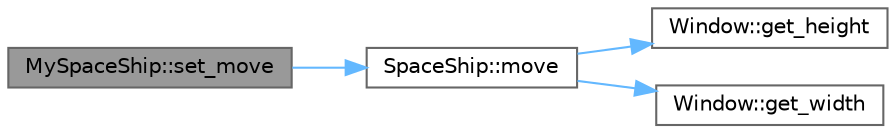 digraph "MySpaceShip::set_move"
{
 // LATEX_PDF_SIZE
  bgcolor="transparent";
  edge [fontname=Helvetica,fontsize=10,labelfontname=Helvetica,labelfontsize=10];
  node [fontname=Helvetica,fontsize=10,shape=box,height=0.2,width=0.4];
  rankdir="LR";
  Node1 [id="Node000001",label="MySpaceShip::set_move",height=0.2,width=0.4,color="gray40", fillcolor="grey60", style="filled", fontcolor="black",tooltip=" "];
  Node1 -> Node2 [id="edge1_Node000001_Node000002",color="steelblue1",style="solid",tooltip=" "];
  Node2 [id="Node000002",label="SpaceShip::move",height=0.2,width=0.4,color="grey40", fillcolor="white", style="filled",URL="$class_space_ship.html#ac64a33b68d093370b8744ee73f70e6c9",tooltip=" "];
  Node2 -> Node3 [id="edge2_Node000002_Node000003",color="steelblue1",style="solid",tooltip=" "];
  Node3 [id="Node000003",label="Window::get_height",height=0.2,width=0.4,color="grey40", fillcolor="white", style="filled",URL="$class_window.html#a274335e79942434f897b2aadfc9c0e1b",tooltip=" "];
  Node2 -> Node4 [id="edge3_Node000002_Node000004",color="steelblue1",style="solid",tooltip=" "];
  Node4 [id="Node000004",label="Window::get_width",height=0.2,width=0.4,color="grey40", fillcolor="white", style="filled",URL="$class_window.html#a52c3aa5dca8e905ebea3eacca983e66e",tooltip=" "];
}
